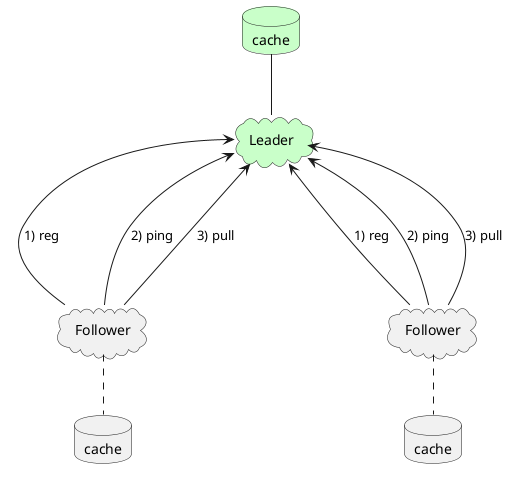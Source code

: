 @startuml

cloud Leader #technology
cloud Follower as Follower1
cloud Follower as Follower2
database cache as cacache0 #technology
database cache as cacache1
database cache as cacache2

cacache0 -- Leader
Follower1 .. cacache1
Follower2 .. cacache2

Leader <--- Follower1 : 1) reg
Leader <--- Follower2 : 1) reg

Leader <-- Follower1 : 2) ping
Leader <-- Follower2 : 2) ping

Leader <--- Follower1 : 3) pull
Leader <--- Follower2 : 3) pull

@enduml